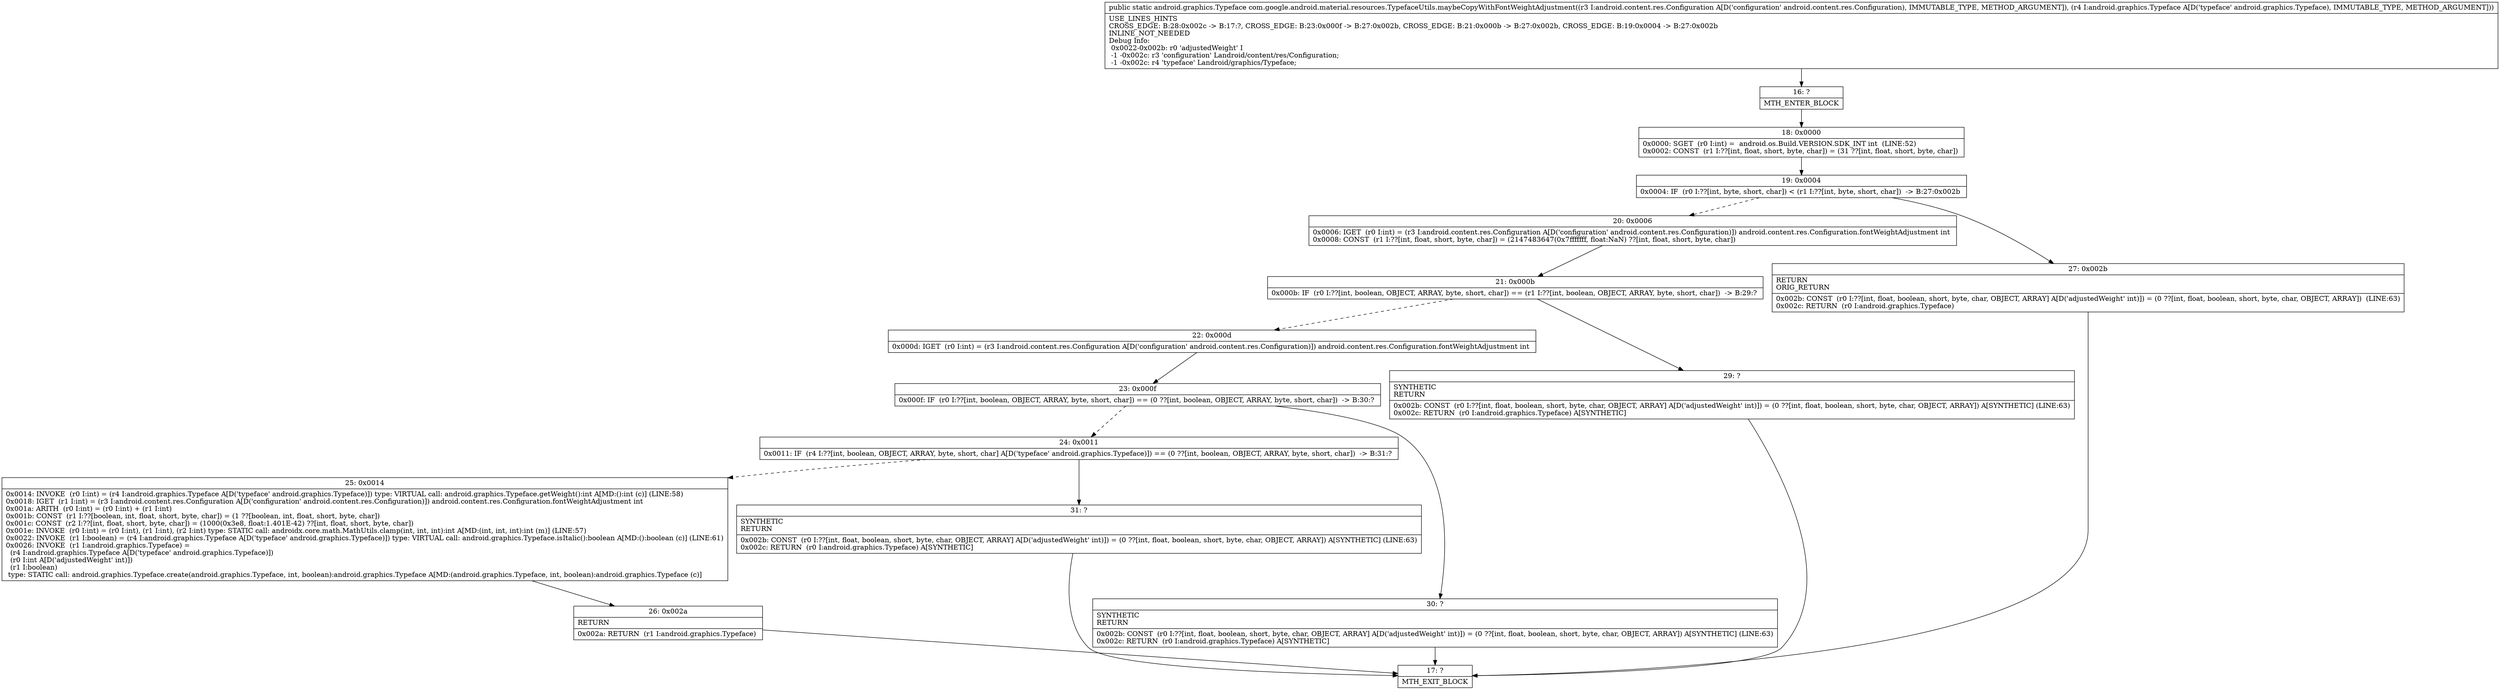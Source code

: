 digraph "CFG forcom.google.android.material.resources.TypefaceUtils.maybeCopyWithFontWeightAdjustment(Landroid\/content\/res\/Configuration;Landroid\/graphics\/Typeface;)Landroid\/graphics\/Typeface;" {
Node_16 [shape=record,label="{16\:\ ?|MTH_ENTER_BLOCK\l}"];
Node_18 [shape=record,label="{18\:\ 0x0000|0x0000: SGET  (r0 I:int) =  android.os.Build.VERSION.SDK_INT int  (LINE:52)\l0x0002: CONST  (r1 I:??[int, float, short, byte, char]) = (31 ??[int, float, short, byte, char]) \l}"];
Node_19 [shape=record,label="{19\:\ 0x0004|0x0004: IF  (r0 I:??[int, byte, short, char]) \< (r1 I:??[int, byte, short, char])  \-\> B:27:0x002b \l}"];
Node_20 [shape=record,label="{20\:\ 0x0006|0x0006: IGET  (r0 I:int) = (r3 I:android.content.res.Configuration A[D('configuration' android.content.res.Configuration)]) android.content.res.Configuration.fontWeightAdjustment int \l0x0008: CONST  (r1 I:??[int, float, short, byte, char]) = (2147483647(0x7fffffff, float:NaN) ??[int, float, short, byte, char]) \l}"];
Node_21 [shape=record,label="{21\:\ 0x000b|0x000b: IF  (r0 I:??[int, boolean, OBJECT, ARRAY, byte, short, char]) == (r1 I:??[int, boolean, OBJECT, ARRAY, byte, short, char])  \-\> B:29:? \l}"];
Node_22 [shape=record,label="{22\:\ 0x000d|0x000d: IGET  (r0 I:int) = (r3 I:android.content.res.Configuration A[D('configuration' android.content.res.Configuration)]) android.content.res.Configuration.fontWeightAdjustment int \l}"];
Node_23 [shape=record,label="{23\:\ 0x000f|0x000f: IF  (r0 I:??[int, boolean, OBJECT, ARRAY, byte, short, char]) == (0 ??[int, boolean, OBJECT, ARRAY, byte, short, char])  \-\> B:30:? \l}"];
Node_24 [shape=record,label="{24\:\ 0x0011|0x0011: IF  (r4 I:??[int, boolean, OBJECT, ARRAY, byte, short, char] A[D('typeface' android.graphics.Typeface)]) == (0 ??[int, boolean, OBJECT, ARRAY, byte, short, char])  \-\> B:31:? \l}"];
Node_25 [shape=record,label="{25\:\ 0x0014|0x0014: INVOKE  (r0 I:int) = (r4 I:android.graphics.Typeface A[D('typeface' android.graphics.Typeface)]) type: VIRTUAL call: android.graphics.Typeface.getWeight():int A[MD:():int (c)] (LINE:58)\l0x0018: IGET  (r1 I:int) = (r3 I:android.content.res.Configuration A[D('configuration' android.content.res.Configuration)]) android.content.res.Configuration.fontWeightAdjustment int \l0x001a: ARITH  (r0 I:int) = (r0 I:int) + (r1 I:int) \l0x001b: CONST  (r1 I:??[boolean, int, float, short, byte, char]) = (1 ??[boolean, int, float, short, byte, char]) \l0x001c: CONST  (r2 I:??[int, float, short, byte, char]) = (1000(0x3e8, float:1.401E\-42) ??[int, float, short, byte, char]) \l0x001e: INVOKE  (r0 I:int) = (r0 I:int), (r1 I:int), (r2 I:int) type: STATIC call: androidx.core.math.MathUtils.clamp(int, int, int):int A[MD:(int, int, int):int (m)] (LINE:57)\l0x0022: INVOKE  (r1 I:boolean) = (r4 I:android.graphics.Typeface A[D('typeface' android.graphics.Typeface)]) type: VIRTUAL call: android.graphics.Typeface.isItalic():boolean A[MD:():boolean (c)] (LINE:61)\l0x0026: INVOKE  (r1 I:android.graphics.Typeface) = \l  (r4 I:android.graphics.Typeface A[D('typeface' android.graphics.Typeface)])\l  (r0 I:int A[D('adjustedWeight' int)])\l  (r1 I:boolean)\l type: STATIC call: android.graphics.Typeface.create(android.graphics.Typeface, int, boolean):android.graphics.Typeface A[MD:(android.graphics.Typeface, int, boolean):android.graphics.Typeface (c)]\l}"];
Node_26 [shape=record,label="{26\:\ 0x002a|RETURN\l|0x002a: RETURN  (r1 I:android.graphics.Typeface) \l}"];
Node_17 [shape=record,label="{17\:\ ?|MTH_EXIT_BLOCK\l}"];
Node_31 [shape=record,label="{31\:\ ?|SYNTHETIC\lRETURN\l|0x002b: CONST  (r0 I:??[int, float, boolean, short, byte, char, OBJECT, ARRAY] A[D('adjustedWeight' int)]) = (0 ??[int, float, boolean, short, byte, char, OBJECT, ARRAY]) A[SYNTHETIC] (LINE:63)\l0x002c: RETURN  (r0 I:android.graphics.Typeface) A[SYNTHETIC]\l}"];
Node_30 [shape=record,label="{30\:\ ?|SYNTHETIC\lRETURN\l|0x002b: CONST  (r0 I:??[int, float, boolean, short, byte, char, OBJECT, ARRAY] A[D('adjustedWeight' int)]) = (0 ??[int, float, boolean, short, byte, char, OBJECT, ARRAY]) A[SYNTHETIC] (LINE:63)\l0x002c: RETURN  (r0 I:android.graphics.Typeface) A[SYNTHETIC]\l}"];
Node_29 [shape=record,label="{29\:\ ?|SYNTHETIC\lRETURN\l|0x002b: CONST  (r0 I:??[int, float, boolean, short, byte, char, OBJECT, ARRAY] A[D('adjustedWeight' int)]) = (0 ??[int, float, boolean, short, byte, char, OBJECT, ARRAY]) A[SYNTHETIC] (LINE:63)\l0x002c: RETURN  (r0 I:android.graphics.Typeface) A[SYNTHETIC]\l}"];
Node_27 [shape=record,label="{27\:\ 0x002b|RETURN\lORIG_RETURN\l|0x002b: CONST  (r0 I:??[int, float, boolean, short, byte, char, OBJECT, ARRAY] A[D('adjustedWeight' int)]) = (0 ??[int, float, boolean, short, byte, char, OBJECT, ARRAY])  (LINE:63)\l0x002c: RETURN  (r0 I:android.graphics.Typeface) \l}"];
MethodNode[shape=record,label="{public static android.graphics.Typeface com.google.android.material.resources.TypefaceUtils.maybeCopyWithFontWeightAdjustment((r3 I:android.content.res.Configuration A[D('configuration' android.content.res.Configuration), IMMUTABLE_TYPE, METHOD_ARGUMENT]), (r4 I:android.graphics.Typeface A[D('typeface' android.graphics.Typeface), IMMUTABLE_TYPE, METHOD_ARGUMENT]))  | USE_LINES_HINTS\lCROSS_EDGE: B:28:0x002c \-\> B:17:?, CROSS_EDGE: B:23:0x000f \-\> B:27:0x002b, CROSS_EDGE: B:21:0x000b \-\> B:27:0x002b, CROSS_EDGE: B:19:0x0004 \-\> B:27:0x002b\lINLINE_NOT_NEEDED\lDebug Info:\l  0x0022\-0x002b: r0 'adjustedWeight' I\l  \-1 \-0x002c: r3 'configuration' Landroid\/content\/res\/Configuration;\l  \-1 \-0x002c: r4 'typeface' Landroid\/graphics\/Typeface;\l}"];
MethodNode -> Node_16;Node_16 -> Node_18;
Node_18 -> Node_19;
Node_19 -> Node_20[style=dashed];
Node_19 -> Node_27;
Node_20 -> Node_21;
Node_21 -> Node_22[style=dashed];
Node_21 -> Node_29;
Node_22 -> Node_23;
Node_23 -> Node_24[style=dashed];
Node_23 -> Node_30;
Node_24 -> Node_25[style=dashed];
Node_24 -> Node_31;
Node_25 -> Node_26;
Node_26 -> Node_17;
Node_31 -> Node_17;
Node_30 -> Node_17;
Node_29 -> Node_17;
Node_27 -> Node_17;
}

